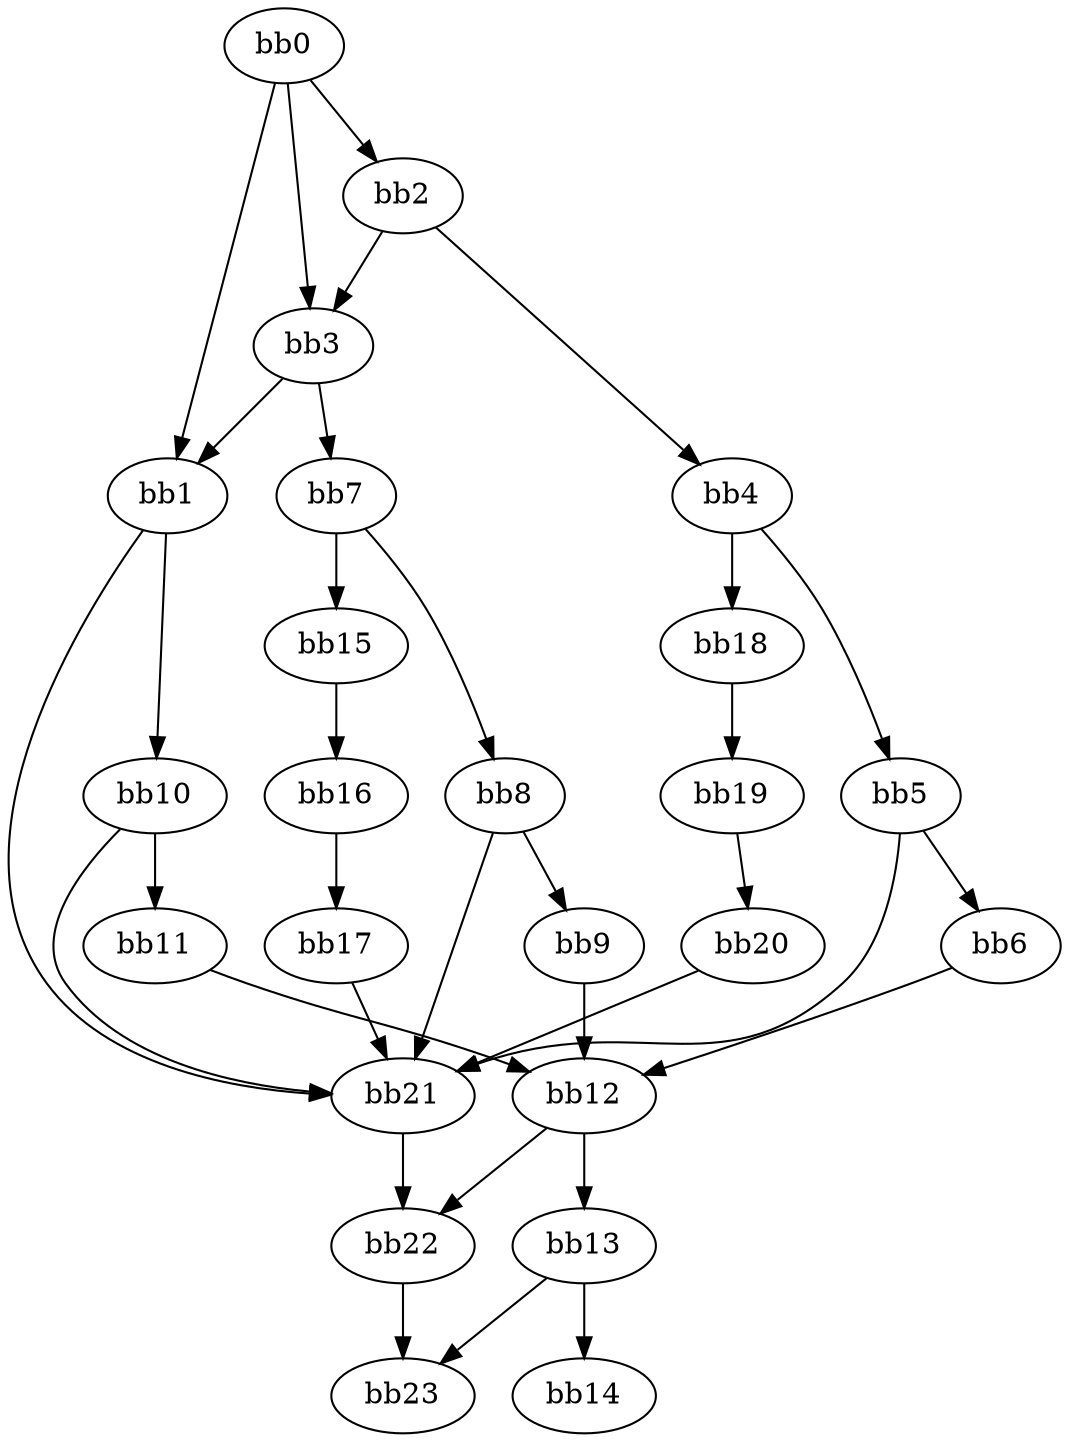 digraph {
    0 [ label = "bb0\l" ]
    1 [ label = "bb1\l" ]
    2 [ label = "bb2\l" ]
    3 [ label = "bb3\l" ]
    4 [ label = "bb4\l" ]
    5 [ label = "bb5\l" ]
    6 [ label = "bb6\l" ]
    7 [ label = "bb7\l" ]
    8 [ label = "bb8\l" ]
    9 [ label = "bb9\l" ]
    10 [ label = "bb10\l" ]
    11 [ label = "bb11\l" ]
    12 [ label = "bb12\l" ]
    13 [ label = "bb13\l" ]
    14 [ label = "bb14\l" ]
    15 [ label = "bb15\l" ]
    16 [ label = "bb16\l" ]
    17 [ label = "bb17\l" ]
    18 [ label = "bb18\l" ]
    19 [ label = "bb19\l" ]
    20 [ label = "bb20\l" ]
    21 [ label = "bb21\l" ]
    22 [ label = "bb22\l" ]
    23 [ label = "bb23\l" ]
    0 -> 1 [ ]
    0 -> 2 [ ]
    0 -> 3 [ ]
    1 -> 10 [ ]
    1 -> 21 [ ]
    2 -> 3 [ ]
    2 -> 4 [ ]
    3 -> 1 [ ]
    3 -> 7 [ ]
    4 -> 5 [ ]
    4 -> 18 [ ]
    5 -> 6 [ ]
    5 -> 21 [ ]
    6 -> 12 [ ]
    7 -> 8 [ ]
    7 -> 15 [ ]
    8 -> 9 [ ]
    8 -> 21 [ ]
    9 -> 12 [ ]
    10 -> 11 [ ]
    10 -> 21 [ ]
    11 -> 12 [ ]
    12 -> 13 [ ]
    12 -> 22 [ ]
    13 -> 14 [ ]
    13 -> 23 [ ]
    15 -> 16 [ ]
    16 -> 17 [ ]
    17 -> 21 [ ]
    18 -> 19 [ ]
    19 -> 20 [ ]
    20 -> 21 [ ]
    21 -> 22 [ ]
    22 -> 23 [ ]
}

